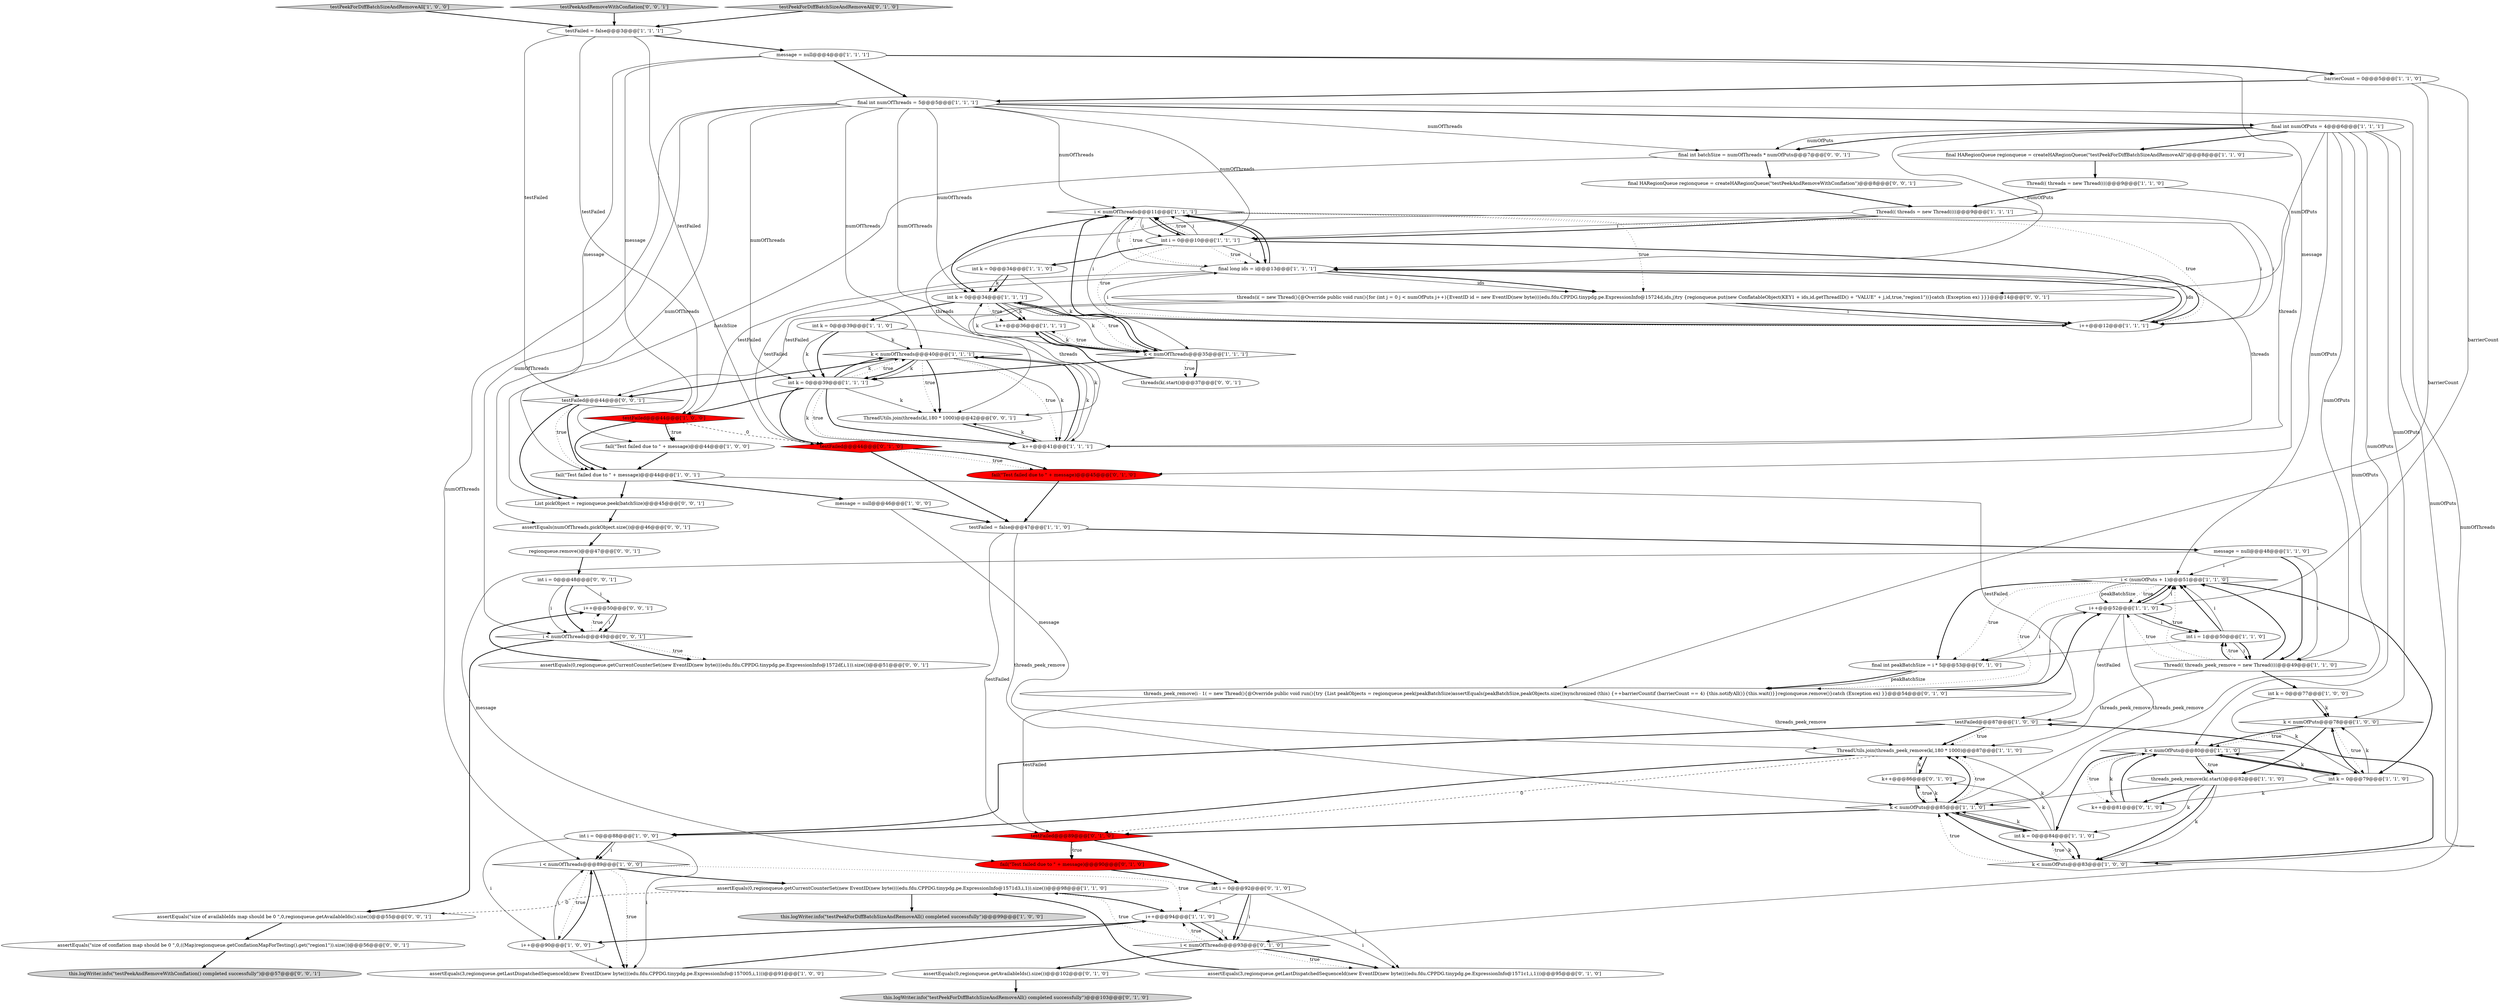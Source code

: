 digraph {
14 [style = filled, label = "i < numOfThreads@@@89@@@['1', '0', '0']", fillcolor = white, shape = diamond image = "AAA0AAABBB1BBB"];
66 [style = filled, label = "i++@@@50@@@['0', '0', '1']", fillcolor = white, shape = ellipse image = "AAA0AAABBB3BBB"];
27 [style = filled, label = "k < numOfPuts@@@80@@@['1', '1', '0']", fillcolor = white, shape = diamond image = "AAA0AAABBB1BBB"];
10 [style = filled, label = "assertEquals(0,regionqueue.getCurrentCounterSet(new EventID(new byte((((edu.fdu.CPPDG.tinypdg.pe.ExpressionInfo@1571d3,i,1)).size())@@@98@@@['1', '1', '0']", fillcolor = white, shape = ellipse image = "AAA0AAABBB1BBB"];
5 [style = filled, label = "int k = 0@@@77@@@['1', '0', '0']", fillcolor = white, shape = ellipse image = "AAA0AAABBB1BBB"];
18 [style = filled, label = "k < numOfThreads@@@40@@@['1', '1', '1']", fillcolor = white, shape = diamond image = "AAA0AAABBB1BBB"];
39 [style = filled, label = "int k = 0@@@39@@@['1', '1', '0']", fillcolor = white, shape = ellipse image = "AAA0AAABBB1BBB"];
30 [style = filled, label = "Thread(( threads = new Thread((((@@@9@@@['1', '1', '0']", fillcolor = white, shape = ellipse image = "AAA0AAABBB1BBB"];
19 [style = filled, label = "i++@@@90@@@['1', '0', '0']", fillcolor = white, shape = ellipse image = "AAA0AAABBB1BBB"];
37 [style = filled, label = "testPeekForDiffBatchSizeAndRemoveAll['1', '0', '0']", fillcolor = lightgray, shape = diamond image = "AAA0AAABBB1BBB"];
26 [style = filled, label = "final long ids = i@@@13@@@['1', '1', '1']", fillcolor = white, shape = ellipse image = "AAA0AAABBB1BBB"];
55 [style = filled, label = "fail(\"Test failed due to \" + message)@@@90@@@['0', '1', '0']", fillcolor = red, shape = ellipse image = "AAA1AAABBB2BBB"];
76 [style = filled, label = "List pickObject = regionqueue.peek(batchSize)@@@45@@@['0', '0', '1']", fillcolor = white, shape = ellipse image = "AAA0AAABBB3BBB"];
23 [style = filled, label = "k < numOfPuts@@@83@@@['1', '0', '0']", fillcolor = white, shape = diamond image = "AAA0AAABBB1BBB"];
31 [style = filled, label = "final HARegionQueue regionqueue = createHARegionQueue(\"testPeekForDiffBatchSizeAndRemoveAll\")@@@8@@@['1', '1', '0']", fillcolor = white, shape = ellipse image = "AAA0AAABBB1BBB"];
51 [style = filled, label = "i < numOfThreads@@@93@@@['0', '1', '0']", fillcolor = white, shape = diamond image = "AAA0AAABBB2BBB"];
32 [style = filled, label = "i++@@@94@@@['1', '1', '0']", fillcolor = white, shape = ellipse image = "AAA0AAABBB1BBB"];
38 [style = filled, label = "testFailed = false@@@47@@@['1', '1', '0']", fillcolor = white, shape = ellipse image = "AAA0AAABBB1BBB"];
57 [style = filled, label = "k++@@@86@@@['0', '1', '0']", fillcolor = white, shape = ellipse image = "AAA0AAABBB2BBB"];
36 [style = filled, label = "message = null@@@4@@@['1', '1', '1']", fillcolor = white, shape = ellipse image = "AAA0AAABBB1BBB"];
20 [style = filled, label = "fail(\"Test failed due to \" + message)@@@44@@@['1', '0', '0']", fillcolor = white, shape = ellipse image = "AAA0AAABBB1BBB"];
2 [style = filled, label = "testFailed@@@87@@@['1', '0', '0']", fillcolor = white, shape = diamond image = "AAA0AAABBB1BBB"];
52 [style = filled, label = "testFailed@@@44@@@['0', '1', '0']", fillcolor = red, shape = diamond image = "AAA1AAABBB2BBB"];
73 [style = filled, label = "testFailed@@@44@@@['0', '0', '1']", fillcolor = white, shape = diamond image = "AAA0AAABBB3BBB"];
4 [style = filled, label = "i++@@@52@@@['1', '1', '0']", fillcolor = white, shape = ellipse image = "AAA0AAABBB1BBB"];
29 [style = filled, label = "k < numOfPuts@@@78@@@['1', '0', '0']", fillcolor = white, shape = diamond image = "AAA0AAABBB1BBB"];
1 [style = filled, label = "message = null@@@46@@@['1', '0', '0']", fillcolor = white, shape = ellipse image = "AAA0AAABBB1BBB"];
0 [style = filled, label = "i < (numOfPuts + 1)@@@51@@@['1', '1', '0']", fillcolor = white, shape = diamond image = "AAA0AAABBB1BBB"];
16 [style = filled, label = "barrierCount = 0@@@5@@@['1', '1', '0']", fillcolor = white, shape = ellipse image = "AAA0AAABBB1BBB"];
3 [style = filled, label = "assertEquals(3,regionqueue.getLastDispatchedSequenceId(new EventID(new byte((((edu.fdu.CPPDG.tinypdg.pe.ExpressionInfo@157005,i,1)))@@@91@@@['1', '0', '0']", fillcolor = white, shape = ellipse image = "AAA0AAABBB1BBB"];
41 [style = filled, label = "int k = 0@@@34@@@['1', '1', '1']", fillcolor = white, shape = ellipse image = "AAA0AAABBB1BBB"];
69 [style = filled, label = "int i = 0@@@48@@@['0', '0', '1']", fillcolor = white, shape = ellipse image = "AAA0AAABBB3BBB"];
75 [style = filled, label = "ThreadUtils.join(threads(k(,180 * 1000)@@@42@@@['0', '0', '1']", fillcolor = white, shape = ellipse image = "AAA0AAABBB3BBB"];
15 [style = filled, label = "i < numOfThreads@@@11@@@['1', '1', '1']", fillcolor = white, shape = diamond image = "AAA0AAABBB1BBB"];
78 [style = filled, label = "final int batchSize = numOfThreads * numOfPuts@@@7@@@['0', '0', '1']", fillcolor = white, shape = ellipse image = "AAA0AAABBB3BBB"];
6 [style = filled, label = "this.logWriter.info(\"testPeekForDiffBatchSizeAndRemoveAll() completed successfully\")@@@99@@@['1', '0', '0']", fillcolor = lightgray, shape = ellipse image = "AAA0AAABBB1BBB"];
74 [style = filled, label = "regionqueue.remove()@@@47@@@['0', '0', '1']", fillcolor = white, shape = ellipse image = "AAA0AAABBB3BBB"];
70 [style = filled, label = "assertEquals(\"size of conflation map should be 0 \",0,((Map)regionqueue.getConflationMapForTesting().get(\"region1\")).size())@@@56@@@['0', '0', '1']", fillcolor = white, shape = ellipse image = "AAA0AAABBB3BBB"];
7 [style = filled, label = "k++@@@36@@@['1', '1', '1']", fillcolor = white, shape = ellipse image = "AAA0AAABBB1BBB"];
22 [style = filled, label = "threads_peek_remove(k(.start()@@@82@@@['1', '1', '0']", fillcolor = white, shape = ellipse image = "AAA0AAABBB1BBB"];
71 [style = filled, label = "assertEquals(numOfThreads,pickObject.size())@@@46@@@['0', '0', '1']", fillcolor = white, shape = ellipse image = "AAA0AAABBB3BBB"];
47 [style = filled, label = "k < numOfThreads@@@35@@@['1', '1', '1']", fillcolor = white, shape = diamond image = "AAA0AAABBB1BBB"];
40 [style = filled, label = "int i = 1@@@50@@@['1', '1', '0']", fillcolor = white, shape = ellipse image = "AAA0AAABBB1BBB"];
59 [style = filled, label = "this.logWriter.info(\"testPeekForDiffBatchSizeAndRemoveAll() completed successfully\")@@@103@@@['0', '1', '0']", fillcolor = lightgray, shape = ellipse image = "AAA0AAABBB2BBB"];
63 [style = filled, label = "testPeekAndRemoveWithConflation['0', '0', '1']", fillcolor = lightgray, shape = diamond image = "AAA0AAABBB3BBB"];
72 [style = filled, label = "threads(i( = new Thread(){@Override public void run(){for (int j = 0 j < numOfPuts j++){EventID id = new EventID(new byte((((edu.fdu.CPPDG.tinypdg.pe.ExpressionInfo@15724d,ids,j)try {regionqueue.put(new ConflatableObject(KEY1 + ids,id.getThreadID() + \"VALUE\" + j,id,true,\"region1\"))}catch (Exception ex) }}}@@@14@@@['0', '0', '1']", fillcolor = white, shape = ellipse image = "AAA0AAABBB3BBB"];
64 [style = filled, label = "threads(k(.start()@@@37@@@['0', '0', '1']", fillcolor = white, shape = ellipse image = "AAA0AAABBB3BBB"];
25 [style = filled, label = "testFailed@@@44@@@['1', '0', '0']", fillcolor = red, shape = diamond image = "AAA1AAABBB1BBB"];
44 [style = filled, label = "fail(\"Test failed due to \" + message)@@@44@@@['1', '0', '1']", fillcolor = white, shape = ellipse image = "AAA0AAABBB1BBB"];
62 [style = filled, label = "this.logWriter.info(\"testPeekAndRemoveWithConflation() completed successfully\")@@@57@@@['0', '0', '1']", fillcolor = lightgray, shape = ellipse image = "AAA0AAABBB3BBB"];
54 [style = filled, label = "testFailed@@@89@@@['0', '1', '0']", fillcolor = red, shape = diamond image = "AAA1AAABBB2BBB"];
60 [style = filled, label = "k++@@@81@@@['0', '1', '0']", fillcolor = white, shape = ellipse image = "AAA0AAABBB2BBB"];
65 [style = filled, label = "i < numOfThreads@@@49@@@['0', '0', '1']", fillcolor = white, shape = diamond image = "AAA0AAABBB3BBB"];
9 [style = filled, label = "Thread(( threads_peek_remove = new Thread((((@@@49@@@['1', '1', '0']", fillcolor = white, shape = ellipse image = "AAA0AAABBB1BBB"];
53 [style = filled, label = "threads_peek_remove(i - 1( = new Thread(){@Override public void run(){try {List peakObjects = regionqueue.peek(peakBatchSize)assertEquals(peakBatchSize,peakObjects.size())synchronized (this) {++barrierCountif (barrierCount == 4) {this.notifyAll()}{this.wait()}}regionqueue.remove()}catch (Exception ex) }}@@@54@@@['0', '1', '0']", fillcolor = white, shape = ellipse image = "AAA0AAABBB2BBB"];
61 [style = filled, label = "assertEquals(0,regionqueue.getAvailableIds().size())@@@102@@@['0', '1', '0']", fillcolor = white, shape = ellipse image = "AAA0AAABBB2BBB"];
49 [style = filled, label = "assertEquals(3,regionqueue.getLastDispatchedSequenceId(new EventID(new byte((((edu.fdu.CPPDG.tinypdg.pe.ExpressionInfo@1571c1,i,1)))@@@95@@@['0', '1', '0']", fillcolor = white, shape = ellipse image = "AAA0AAABBB2BBB"];
21 [style = filled, label = "k < numOfPuts@@@85@@@['1', '1', '0']", fillcolor = white, shape = diamond image = "AAA0AAABBB1BBB"];
11 [style = filled, label = "testFailed = false@@@3@@@['1', '1', '1']", fillcolor = white, shape = ellipse image = "AAA0AAABBB1BBB"];
24 [style = filled, label = "message = null@@@48@@@['1', '1', '0']", fillcolor = white, shape = ellipse image = "AAA0AAABBB1BBB"];
28 [style = filled, label = "final int numOfPuts = 4@@@6@@@['1', '1', '1']", fillcolor = white, shape = ellipse image = "AAA0AAABBB1BBB"];
48 [style = filled, label = "fail(\"Test failed due to \" + message)@@@45@@@['0', '1', '0']", fillcolor = red, shape = ellipse image = "AAA1AAABBB2BBB"];
8 [style = filled, label = "int k = 0@@@39@@@['1', '1', '1']", fillcolor = white, shape = ellipse image = "AAA0AAABBB1BBB"];
50 [style = filled, label = "testPeekForDiffBatchSizeAndRemoveAll['0', '1', '0']", fillcolor = lightgray, shape = diamond image = "AAA0AAABBB2BBB"];
58 [style = filled, label = "int i = 0@@@92@@@['0', '1', '0']", fillcolor = white, shape = ellipse image = "AAA0AAABBB2BBB"];
67 [style = filled, label = "final HARegionQueue regionqueue = createHARegionQueue(\"testPeekAndRemoveWithConflation\")@@@8@@@['0', '0', '1']", fillcolor = white, shape = ellipse image = "AAA0AAABBB3BBB"];
17 [style = filled, label = "final int numOfThreads = 5@@@5@@@['1', '1', '1']", fillcolor = white, shape = ellipse image = "AAA0AAABBB1BBB"];
33 [style = filled, label = "int k = 0@@@84@@@['1', '1', '0']", fillcolor = white, shape = ellipse image = "AAA0AAABBB1BBB"];
35 [style = filled, label = "k++@@@41@@@['1', '1', '1']", fillcolor = white, shape = ellipse image = "AAA0AAABBB1BBB"];
42 [style = filled, label = "i++@@@12@@@['1', '1', '1']", fillcolor = white, shape = ellipse image = "AAA0AAABBB1BBB"];
13 [style = filled, label = "int i = 0@@@88@@@['1', '0', '0']", fillcolor = white, shape = ellipse image = "AAA0AAABBB1BBB"];
34 [style = filled, label = "ThreadUtils.join(threads_peek_remove(k(,180 * 1000)@@@87@@@['1', '1', '0']", fillcolor = white, shape = ellipse image = "AAA0AAABBB1BBB"];
68 [style = filled, label = "assertEquals(0,regionqueue.getCurrentCounterSet(new EventID(new byte((((edu.fdu.CPPDG.tinypdg.pe.ExpressionInfo@1572df,i,1)).size())@@@51@@@['0', '0', '1']", fillcolor = white, shape = ellipse image = "AAA0AAABBB3BBB"];
45 [style = filled, label = "int i = 0@@@10@@@['1', '1', '1']", fillcolor = white, shape = ellipse image = "AAA0AAABBB1BBB"];
12 [style = filled, label = "int k = 0@@@34@@@['1', '1', '0']", fillcolor = white, shape = ellipse image = "AAA0AAABBB1BBB"];
77 [style = filled, label = "assertEquals(\"size of availableIds map should be 0 \",0,regionqueue.getAvailableIds().size())@@@55@@@['0', '0', '1']", fillcolor = white, shape = ellipse image = "AAA0AAABBB3BBB"];
56 [style = filled, label = "final int peakBatchSize = i * 5@@@53@@@['0', '1', '0']", fillcolor = white, shape = ellipse image = "AAA0AAABBB2BBB"];
46 [style = filled, label = "Thread(( threads = new Thread((((@@@9@@@['1', '1', '1']", fillcolor = white, shape = ellipse image = "AAA0AAABBB1BBB"];
43 [style = filled, label = "int k = 0@@@79@@@['1', '1', '0']", fillcolor = white, shape = ellipse image = "AAA0AAABBB1BBB"];
74->69 [style = bold, label=""];
14->3 [style = bold, label=""];
54->55 [style = bold, label=""];
66->65 [style = solid, label="i"];
29->43 [style = dotted, label="true"];
22->21 [style = solid, label="k"];
14->32 [style = dotted, label="true"];
18->35 [style = dotted, label="true"];
45->15 [style = dotted, label="true"];
14->19 [style = dotted, label="true"];
4->40 [style = solid, label="i"];
37->11 [style = bold, label=""];
12->47 [style = solid, label="k"];
75->35 [style = bold, label=""];
68->66 [style = bold, label=""];
21->54 [style = bold, label=""];
17->71 [style = solid, label="numOfThreads"];
10->32 [style = bold, label=""];
44->2 [style = solid, label="testFailed"];
76->71 [style = bold, label=""];
11->52 [style = solid, label="testFailed"];
61->59 [style = bold, label=""];
34->54 [style = dashed, label="0"];
43->29 [style = solid, label="k"];
16->53 [style = solid, label="barrierCount"];
11->36 [style = bold, label=""];
39->8 [style = solid, label="k"];
25->44 [style = bold, label=""];
77->70 [style = bold, label=""];
33->57 [style = solid, label="k"];
32->49 [style = solid, label="i"];
26->15 [style = solid, label="i"];
27->60 [style = dotted, label="true"];
22->60 [style = bold, label=""];
26->52 [style = solid, label="testFailed"];
16->4 [style = solid, label="barrierCount"];
35->75 [style = solid, label="k"];
51->61 [style = bold, label=""];
43->27 [style = solid, label="k"];
49->10 [style = bold, label=""];
71->74 [style = bold, label=""];
15->45 [style = solid, label="i"];
30->46 [style = bold, label=""];
26->35 [style = solid, label="threads"];
65->68 [style = bold, label=""];
21->57 [style = dotted, label="true"];
26->15 [style = bold, label=""];
31->30 [style = bold, label=""];
72->73 [style = solid, label="testFailed"];
45->42 [style = bold, label=""];
9->5 [style = bold, label=""];
15->41 [style = bold, label=""];
33->34 [style = solid, label="k"];
58->32 [style = solid, label="i"];
43->29 [style = bold, label=""];
44->1 [style = bold, label=""];
36->44 [style = solid, label="message"];
45->42 [style = dotted, label="true"];
14->3 [style = dotted, label="true"];
27->33 [style = bold, label=""];
36->17 [style = bold, label=""];
65->66 [style = dotted, label="true"];
73->76 [style = bold, label=""];
26->25 [style = solid, label="testFailed"];
28->78 [style = solid, label="numOfPuts"];
15->72 [style = dotted, label="true"];
46->45 [style = solid, label="i"];
56->53 [style = bold, label=""];
13->14 [style = bold, label=""];
28->29 [style = solid, label="numOfPuts"];
0->4 [style = solid, label="peakBatchSize"];
60->27 [style = solid, label="k"];
17->78 [style = solid, label="numOfThreads"];
17->18 [style = solid, label="numOfThreads"];
42->15 [style = bold, label=""];
1->38 [style = bold, label=""];
15->26 [style = dotted, label="true"];
9->40 [style = bold, label=""];
5->29 [style = bold, label=""];
47->64 [style = bold, label=""];
13->3 [style = solid, label="i"];
25->52 [style = dashed, label="0"];
0->56 [style = dotted, label="true"];
52->48 [style = dotted, label="true"];
58->49 [style = solid, label="i"];
35->18 [style = bold, label=""];
27->22 [style = dotted, label="true"];
57->21 [style = solid, label="k"];
26->72 [style = solid, label="ids"];
17->45 [style = solid, label="numOfThreads"];
36->20 [style = solid, label="message"];
8->18 [style = bold, label=""];
18->75 [style = dotted, label="true"];
4->21 [style = solid, label="threads_peek_remove"];
5->43 [style = solid, label="k"];
32->51 [style = solid, label="i"];
2->34 [style = bold, label=""];
19->3 [style = solid, label="i"];
39->8 [style = bold, label=""];
40->0 [style = bold, label=""];
41->47 [style = solid, label="k"];
23->21 [style = dotted, label="true"];
14->10 [style = bold, label=""];
15->42 [style = solid, label="i"];
56->53 [style = solid, label="peakBatchSize"];
16->17 [style = bold, label=""];
40->56 [style = solid, label="i"];
8->18 [style = solid, label="k"];
27->22 [style = bold, label=""];
22->23 [style = bold, label=""];
54->58 [style = bold, label=""];
4->0 [style = bold, label=""];
15->42 [style = dotted, label="true"];
33->23 [style = bold, label=""];
12->41 [style = bold, label=""];
44->76 [style = bold, label=""];
28->72 [style = solid, label="numOfPuts"];
29->27 [style = bold, label=""];
40->0 [style = solid, label="i"];
28->78 [style = bold, label=""];
47->7 [style = dotted, label="true"];
41->7 [style = dotted, label="true"];
58->51 [style = bold, label=""];
57->21 [style = bold, label=""];
52->48 [style = bold, label=""];
43->27 [style = bold, label=""];
25->20 [style = dotted, label="true"];
40->9 [style = solid, label="i"];
47->41 [style = bold, label=""];
36->16 [style = bold, label=""];
11->73 [style = solid, label="testFailed"];
4->0 [style = solid, label="i"];
8->18 [style = dotted, label="true"];
9->4 [style = dotted, label="true"];
13->14 [style = solid, label="i"];
18->35 [style = solid, label="k"];
11->25 [style = solid, label="testFailed"];
23->33 [style = dotted, label="true"];
32->51 [style = bold, label=""];
28->21 [style = solid, label="numOfPuts"];
0->53 [style = dotted, label="true"];
18->73 [style = bold, label=""];
22->33 [style = solid, label="k"];
28->0 [style = solid, label="numOfPuts"];
34->57 [style = bold, label=""];
66->65 [style = bold, label=""];
63->11 [style = bold, label=""];
9->0 [style = dotted, label="true"];
17->47 [style = solid, label="numOfThreads"];
27->43 [style = bold, label=""];
45->15 [style = bold, label=""];
17->8 [style = solid, label="numOfThreads"];
8->35 [style = dotted, label="true"];
38->24 [style = bold, label=""];
42->15 [style = solid, label="i"];
43->60 [style = solid, label="k"];
28->31 [style = bold, label=""];
0->43 [style = bold, label=""];
4->2 [style = solid, label="testFailed"];
21->34 [style = bold, label=""];
0->4 [style = dotted, label="true"];
38->54 [style = solid, label="testFailed"];
51->49 [style = dotted, label="true"];
42->26 [style = solid, label="i"];
65->77 [style = bold, label=""];
40->9 [style = bold, label=""];
1->34 [style = solid, label="message"];
53->34 [style = solid, label="threads_peek_remove"];
32->19 [style = bold, label=""];
78->76 [style = solid, label="batchSize"];
73->44 [style = bold, label=""];
45->15 [style = solid, label="i"];
8->52 [style = bold, label=""];
8->35 [style = bold, label=""];
10->6 [style = bold, label=""];
46->75 [style = solid, label="threads"];
65->68 [style = dotted, label="true"];
9->34 [style = solid, label="threads_peek_remove"];
53->54 [style = solid, label="testFailed"];
26->72 [style = bold, label=""];
25->20 [style = bold, label=""];
18->75 [style = bold, label=""];
10->77 [style = dashed, label="0"];
8->75 [style = solid, label="k"];
19->14 [style = bold, label=""];
4->56 [style = solid, label="i"];
39->35 [style = solid, label="k"];
33->23 [style = solid, label="k"];
28->27 [style = solid, label="numOfPuts"];
17->51 [style = solid, label="numOfThreads"];
41->47 [style = dotted, label="true"];
45->26 [style = dotted, label="true"];
47->64 [style = dotted, label="true"];
33->21 [style = solid, label="k"];
18->8 [style = bold, label=""];
23->2 [style = bold, label=""];
41->47 [style = bold, label=""];
17->14 [style = solid, label="numOfThreads"];
73->44 [style = dotted, label="true"];
57->34 [style = solid, label="k"];
5->29 [style = solid, label="k"];
28->23 [style = solid, label="numOfPuts"];
12->41 [style = solid, label="k"];
60->27 [style = bold, label=""];
24->9 [style = bold, label=""];
39->18 [style = solid, label="k"];
69->65 [style = solid, label="i"];
35->18 [style = solid, label="k"];
69->66 [style = solid, label="i"];
4->40 [style = bold, label=""];
69->65 [style = bold, label=""];
46->42 [style = solid, label="i"];
42->26 [style = bold, label=""];
24->0 [style = solid, label="i"];
42->26 [style = solid, label="ids"];
15->45 [style = bold, label=""];
41->7 [style = bold, label=""];
9->0 [style = bold, label=""];
47->8 [style = bold, label=""];
72->42 [style = bold, label=""];
2->34 [style = dotted, label="true"];
7->47 [style = bold, label=""];
67->46 [style = bold, label=""];
19->14 [style = solid, label="i"];
29->27 [style = dotted, label="true"];
21->33 [style = bold, label=""];
28->26 [style = solid, label="numOfPuts"];
34->13 [style = bold, label=""];
70->62 [style = bold, label=""];
52->38 [style = bold, label=""];
53->4 [style = solid, label="i"];
21->34 [style = dotted, label="true"];
51->49 [style = bold, label=""];
17->41 [style = solid, label="numOfThreads"];
38->21 [style = solid, label="threads_peek_remove"];
51->10 [style = dotted, label="true"];
8->35 [style = solid, label="k"];
22->23 [style = solid, label="k"];
20->44 [style = bold, label=""];
45->12 [style = bold, label=""];
2->13 [style = bold, label=""];
15->26 [style = bold, label=""];
64->7 [style = bold, label=""];
58->51 [style = solid, label="i"];
30->35 [style = solid, label="threads"];
17->28 [style = bold, label=""];
45->26 [style = solid, label="i"];
41->7 [style = solid, label="k"];
48->38 [style = bold, label=""];
13->19 [style = solid, label="i"];
17->65 [style = solid, label="numOfThreads"];
23->21 [style = bold, label=""];
50->11 [style = bold, label=""];
28->9 [style = solid, label="numOfPuts"];
0->4 [style = bold, label=""];
0->56 [style = bold, label=""];
36->48 [style = solid, label="message"];
47->41 [style = solid, label="k"];
24->55 [style = solid, label="message"];
78->67 [style = bold, label=""];
7->47 [style = solid, label="k"];
46->45 [style = bold, label=""];
9->40 [style = dotted, label="true"];
54->55 [style = dotted, label="true"];
29->22 [style = bold, label=""];
53->4 [style = bold, label=""];
41->39 [style = bold, label=""];
33->21 [style = bold, label=""];
3->32 [style = bold, label=""];
18->8 [style = solid, label="k"];
72->42 [style = solid, label="i"];
72->75 [style = solid, label="threads"];
8->25 [style = bold, label=""];
51->32 [style = dotted, label="true"];
55->58 [style = bold, label=""];
17->15 [style = solid, label="numOfThreads"];
24->9 [style = solid, label="i"];
}
